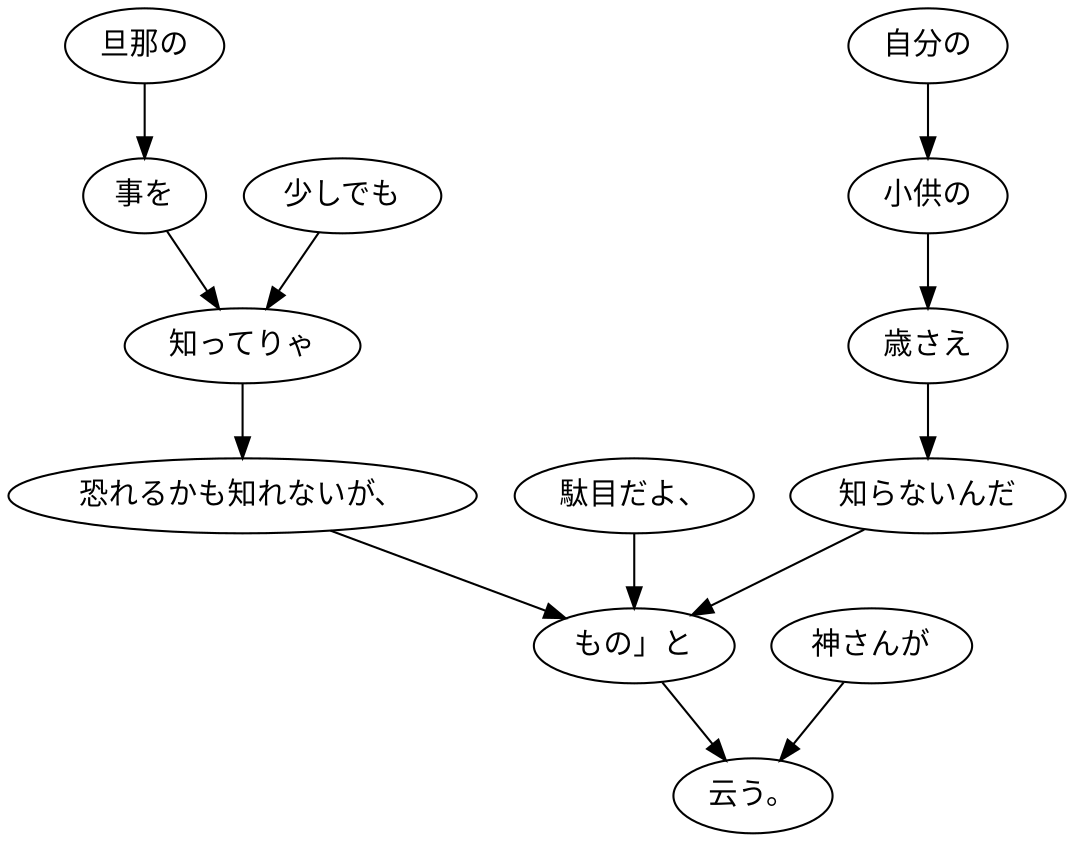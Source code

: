 digraph graph1828 {
	node0 [label="旦那の"];
	node1 [label="事を"];
	node2 [label="少しでも"];
	node3 [label="知ってりゃ"];
	node4 [label="恐れるかも知れないが、"];
	node5 [label="駄目だよ、"];
	node6 [label="自分の"];
	node7 [label="小供の"];
	node8 [label="歳さえ"];
	node9 [label="知らないんだ"];
	node10 [label="もの」と"];
	node11 [label="神さんが"];
	node12 [label="云う。"];
	node0 -> node1;
	node1 -> node3;
	node2 -> node3;
	node3 -> node4;
	node4 -> node10;
	node5 -> node10;
	node6 -> node7;
	node7 -> node8;
	node8 -> node9;
	node9 -> node10;
	node10 -> node12;
	node11 -> node12;
}
